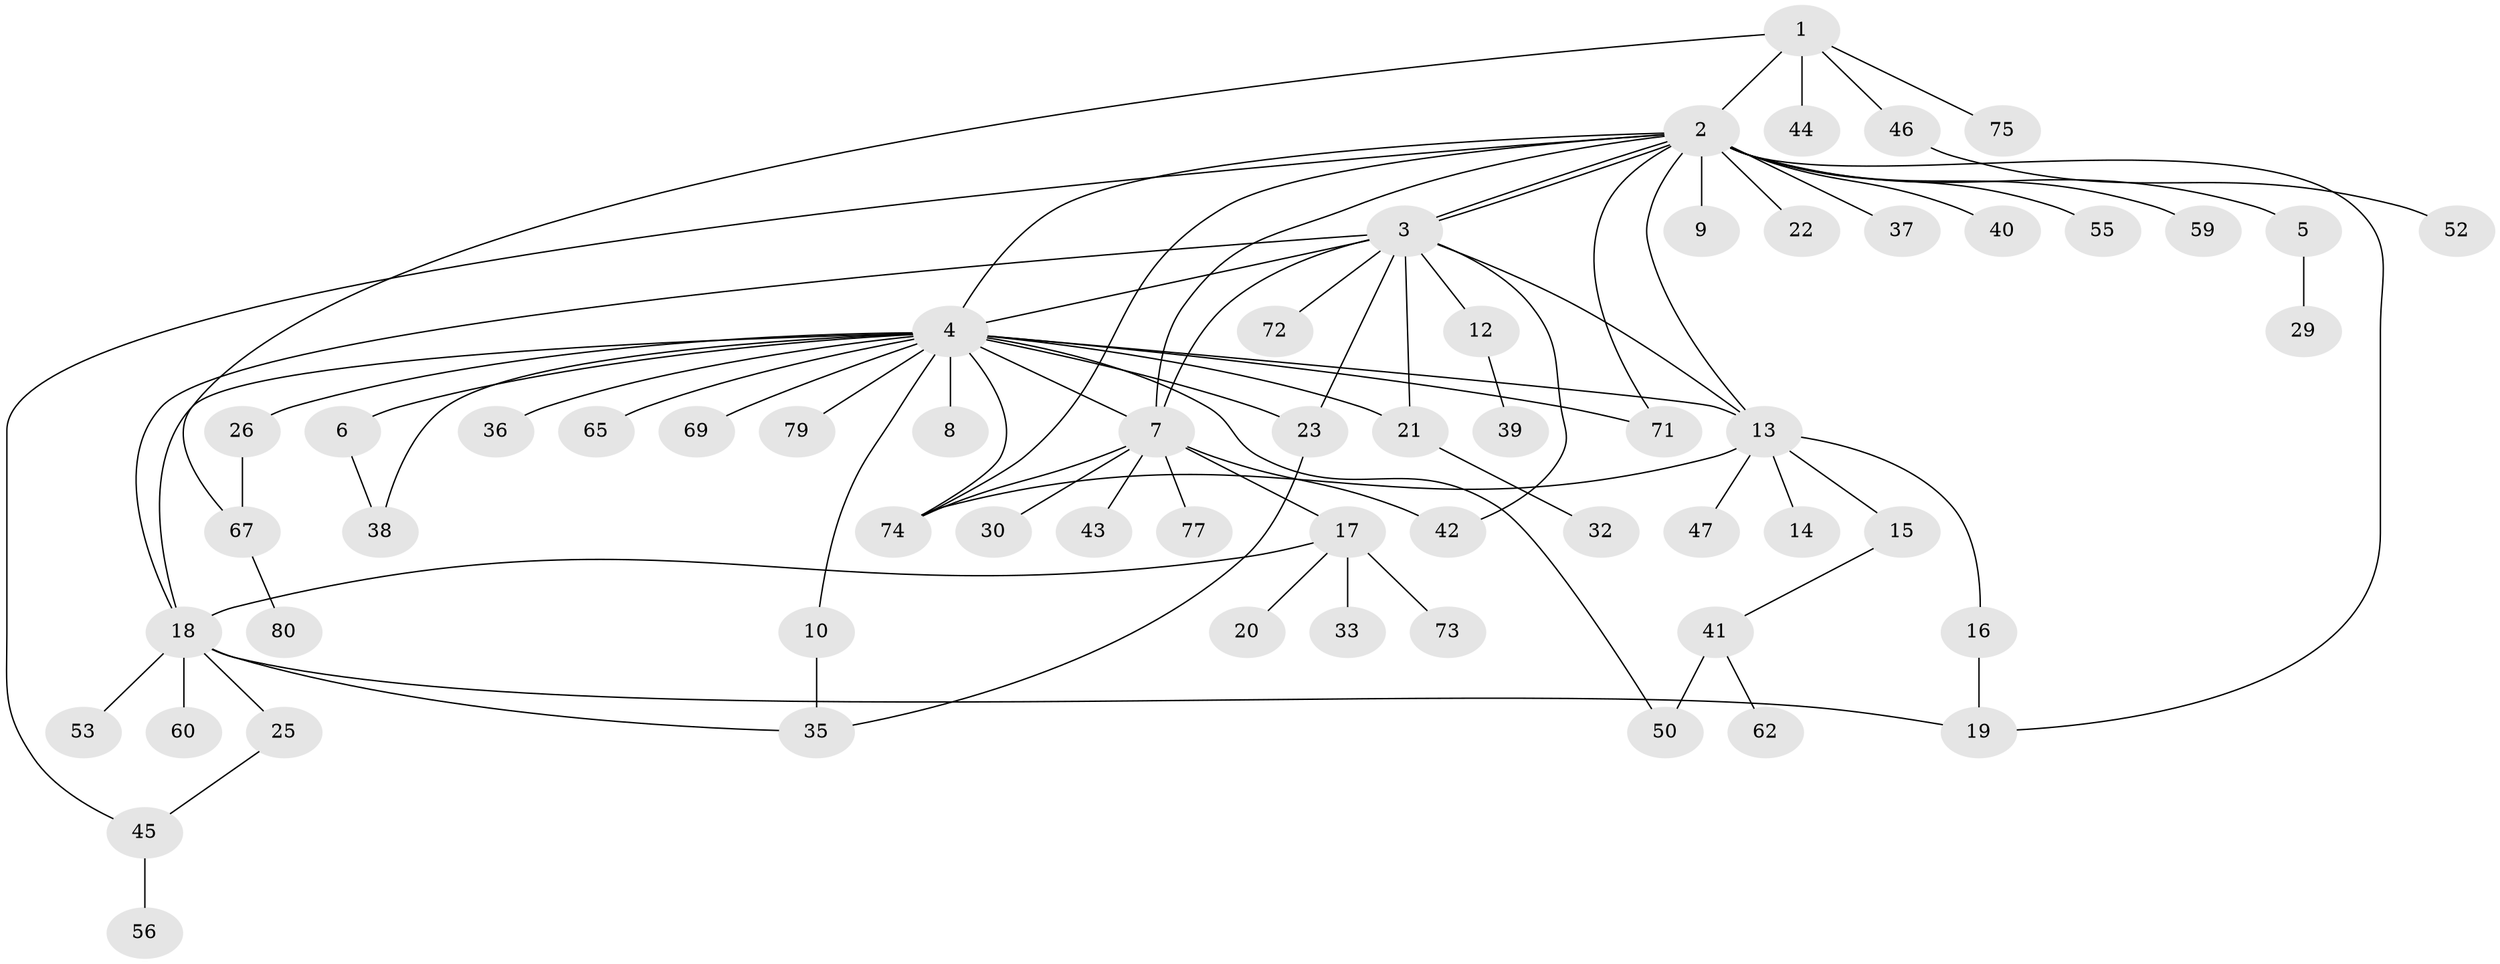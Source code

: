 // original degree distribution, {4: 0.08641975308641975, 19: 0.012345679012345678, 12: 0.024691358024691357, 3: 0.07407407407407407, 2: 0.24691358024691357, 10: 0.024691358024691357, 1: 0.49382716049382713, 9: 0.012345679012345678, 6: 0.012345679012345678, 8: 0.012345679012345678}
// Generated by graph-tools (version 1.1) at 2025/11/02/27/25 16:11:12]
// undirected, 60 vertices, 82 edges
graph export_dot {
graph [start="1"]
  node [color=gray90,style=filled];
  1 [super="+34"];
  2 [super="+58"];
  3 [super="+66"];
  4 [super="+54"];
  5 [super="+11"];
  6;
  7 [super="+27"];
  8;
  9;
  10 [super="+28"];
  12;
  13 [super="+49"];
  14;
  15;
  16 [super="+68"];
  17 [super="+31"];
  18 [super="+57"];
  19 [super="+24"];
  20;
  21 [super="+70"];
  22 [super="+48"];
  23;
  25;
  26;
  29;
  30;
  32;
  33;
  35 [super="+64"];
  36 [super="+61"];
  37;
  38;
  39;
  40;
  41 [super="+51"];
  42;
  43;
  44;
  45 [super="+63"];
  46 [super="+81"];
  47;
  50;
  52;
  53;
  55;
  56;
  59;
  60;
  62;
  65;
  67 [super="+78"];
  69;
  71;
  72;
  73;
  74 [super="+76"];
  75;
  77;
  79;
  80;
  1 -- 2;
  1 -- 44;
  1 -- 67;
  1 -- 75;
  1 -- 46;
  2 -- 3;
  2 -- 3;
  2 -- 5 [weight=2];
  2 -- 7;
  2 -- 9;
  2 -- 13;
  2 -- 22;
  2 -- 37;
  2 -- 40;
  2 -- 45;
  2 -- 55;
  2 -- 59;
  2 -- 71;
  2 -- 4;
  2 -- 19;
  2 -- 74;
  3 -- 4;
  3 -- 7;
  3 -- 12;
  3 -- 13;
  3 -- 18;
  3 -- 21;
  3 -- 23;
  3 -- 42;
  3 -- 72;
  4 -- 6;
  4 -- 7;
  4 -- 8;
  4 -- 10;
  4 -- 26;
  4 -- 36;
  4 -- 38;
  4 -- 71;
  4 -- 79;
  4 -- 65;
  4 -- 69;
  4 -- 13;
  4 -- 18;
  4 -- 50;
  4 -- 21;
  4 -- 23;
  4 -- 74;
  5 -- 29;
  6 -- 38;
  7 -- 17;
  7 -- 30;
  7 -- 42;
  7 -- 43;
  7 -- 74;
  7 -- 77;
  10 -- 35;
  12 -- 39;
  13 -- 14;
  13 -- 15;
  13 -- 16;
  13 -- 47;
  13 -- 74;
  15 -- 41;
  16 -- 19;
  17 -- 18;
  17 -- 20;
  17 -- 33;
  17 -- 73;
  18 -- 19;
  18 -- 25;
  18 -- 35;
  18 -- 53;
  18 -- 60;
  21 -- 32;
  23 -- 35;
  25 -- 45;
  26 -- 67;
  41 -- 50 [weight=2];
  41 -- 62;
  45 -- 56;
  46 -- 52;
  67 -- 80;
}
